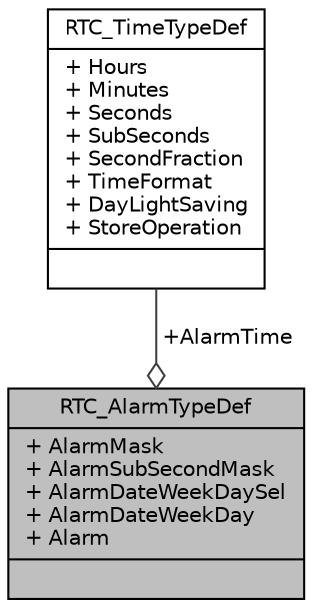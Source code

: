 digraph "RTC_AlarmTypeDef"
{
  edge [fontname="Helvetica",fontsize="10",labelfontname="Helvetica",labelfontsize="10"];
  node [fontname="Helvetica",fontsize="10",shape=record];
  Node1 [label="{RTC_AlarmTypeDef\n|+ AlarmMask\l+ AlarmSubSecondMask\l+ AlarmDateWeekDaySel\l+ AlarmDateWeekDay\l+ Alarm\l|}",height=0.2,width=0.4,color="black", fillcolor="grey75", style="filled", fontcolor="black"];
  Node2 -> Node1 [color="grey25",fontsize="10",style="solid",label=" +AlarmTime" ,arrowhead="odiamond",fontname="Helvetica"];
  Node2 [label="{RTC_TimeTypeDef\n|+ Hours\l+ Minutes\l+ Seconds\l+ SubSeconds\l+ SecondFraction\l+ TimeFormat\l+ DayLightSaving\l+ StoreOperation\l|}",height=0.2,width=0.4,color="black", fillcolor="white", style="filled",URL="$struct_r_t_c___time_type_def.html",tooltip="RTC Time structure definition. "];
}
